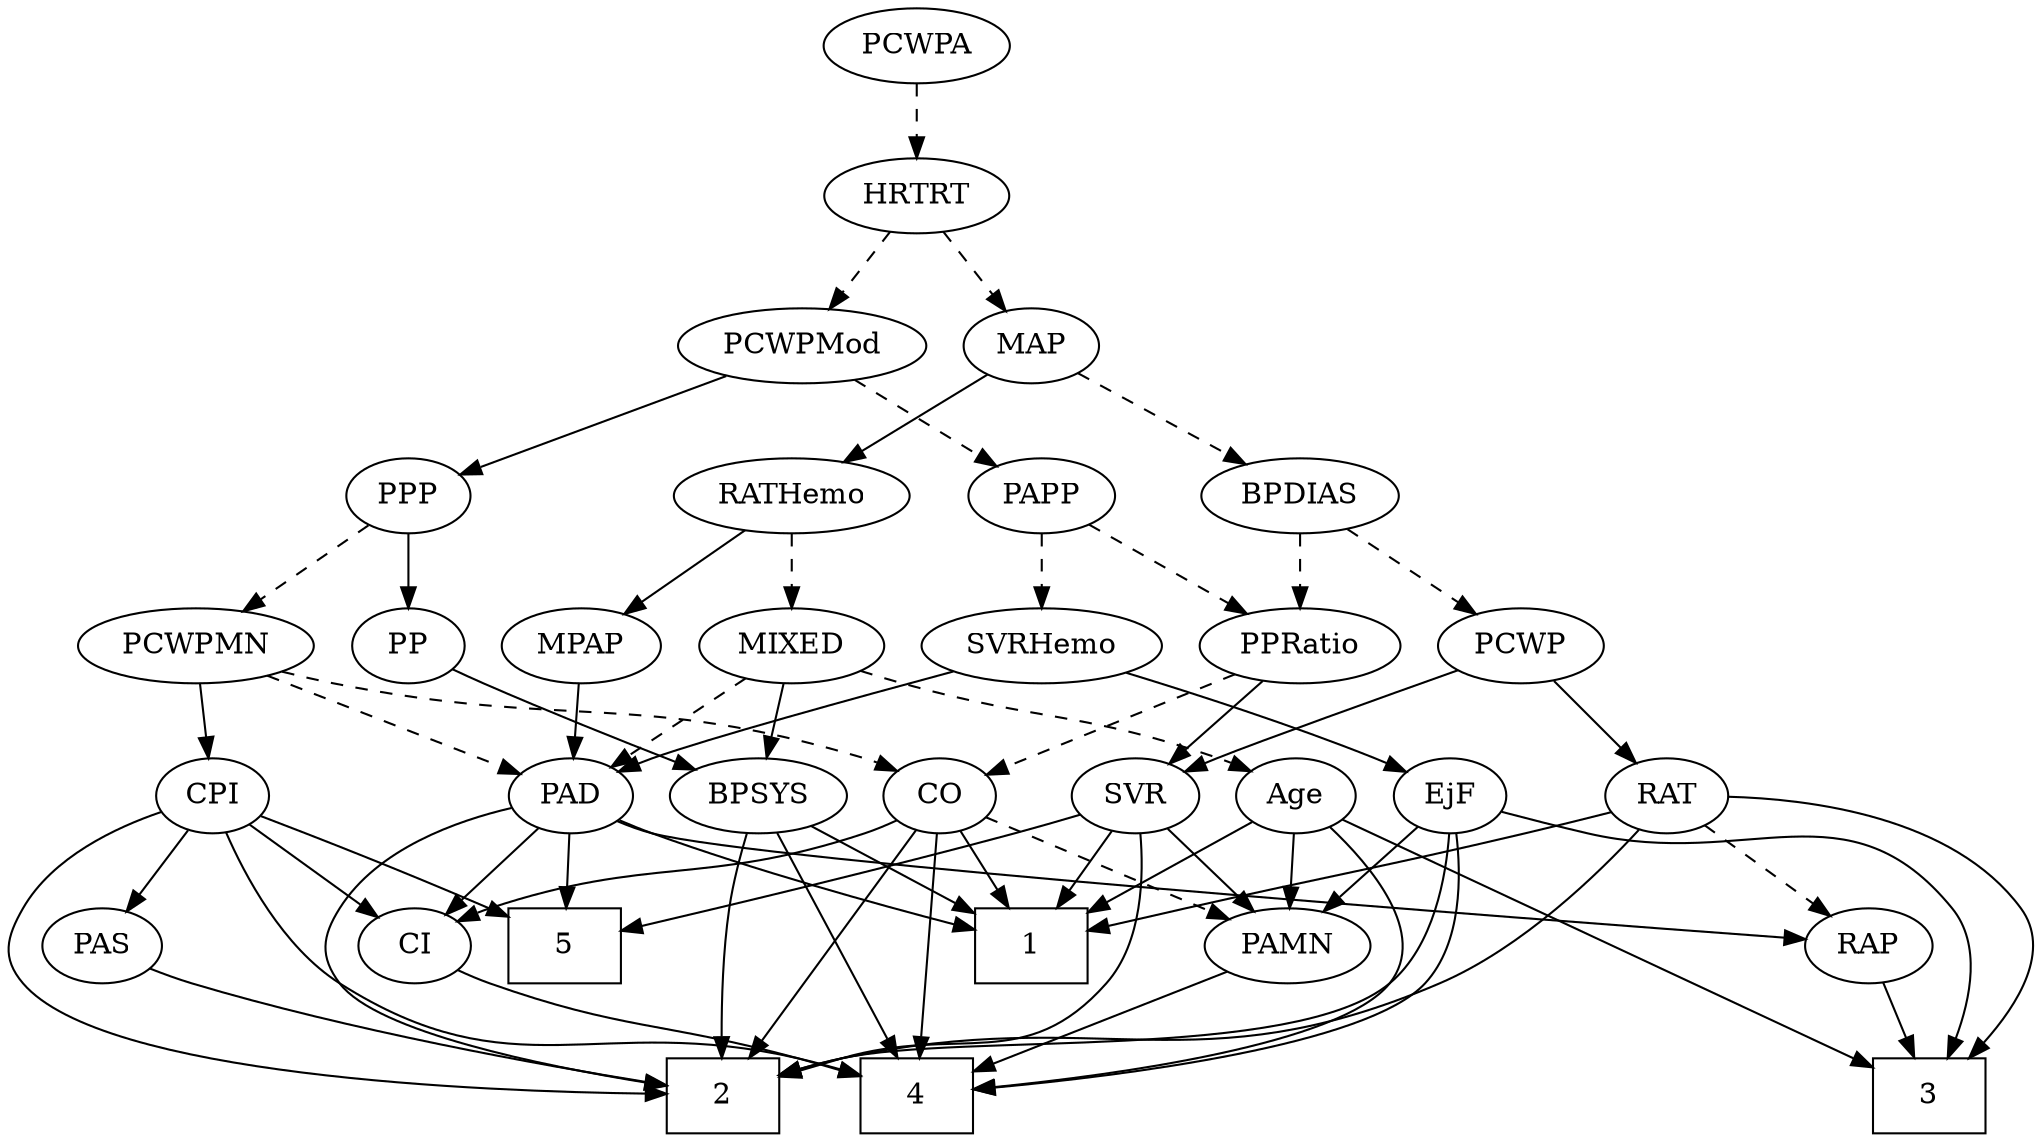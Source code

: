 strict digraph {
	graph [bb="0,0,976.13,540"];
	node [label="\N"];
	1	[height=0.5,
		pos="509,90",
		shape=box,
		width=0.75];
	2	[height=0.5,
		pos="361,18",
		shape=box,
		width=0.75];
	3	[height=0.5,
		pos="928,18",
		shape=box,
		width=0.75];
	4	[height=0.5,
		pos="454,18",
		shape=box,
		width=0.75];
	5	[height=0.5,
		pos="285,90",
		shape=box,
		width=0.75];
	RAP	[height=0.5,
		pos="900,90",
		width=0.77632];
	RAP -> 3	[pos="e,921.02,36.447 906.64,72.411 909.82,64.454 913.71,54.722 917.3,45.756",
		style=solid];
	PAS	[height=0.5,
		pos="27,90",
		width=0.75];
	PAS -> 2	[pos="e,333.89,21.936 48.817,78.94 54.929,76.402 61.642,73.87 68,72 157.92,45.557 267.44,29.985 323.7,23.149",
		style=solid];
	PAD	[height=0.5,
		pos="294,162",
		width=0.79437];
	PAD -> 1	[pos="e,481.77,97.824 316.09,150.23 320.95,148.04 326.1,145.84 331,144 378.86,125.98 435.73,109.95 472.08,100.36",
		style=solid];
	PAD -> 2	[pos="e,333.67,22.833 266.44,157.14 238.49,151.6 196.64,138.45 177,108 168.33,94.553 167.38,84.784 177,72 194.6,48.615 275.04,32.326 323.54,\
24.434",
		style=solid];
	PAD -> 5	[pos="e,287.2,108.1 291.78,143.7 290.78,135.98 289.59,126.71 288.49,118.11",
		style=solid];
	PAD -> RAP	[pos="e,872.17,93.039 315.46,149.67 320.44,147.45 325.81,145.39 331,144 382.11,130.31 743.1,102.64 862.08,93.787",
		style=solid];
	CI	[height=0.5,
		pos="213,90",
		width=0.75];
	PAD -> CI	[pos="e,228.82,104.67 277.61,146.83 265.82,136.64 249.74,122.75 236.57,111.37",
		style=solid];
	PAMN	[height=0.5,
		pos="628,90",
		width=1.011];
	PAMN -> 4	[pos="e,481.16,29.925 600.43,77.908 570.82,65.995 523.61,47.002 490.83,33.816",
		style=solid];
	PCWP	[height=0.5,
		pos="697,234",
		width=0.97491];
	SVR	[height=0.5,
		pos="559,162",
		width=0.77632];
	PCWP -> SVR	[pos="e,580.5,173.9 672.96,220.81 649.82,209.07 614.72,191.26 589.59,178.52",
		style=solid];
	RAT	[height=0.5,
		pos="806,162",
		width=0.75827];
	PCWP -> RAT	[pos="e,786.87,175.28 718.02,219.5 735.21,208.46 759.67,192.75 778.44,180.7",
		style=solid];
	PCWPMod	[height=0.5,
		pos="391,378",
		width=1.4443];
	PPP	[height=0.5,
		pos="215,306",
		width=0.75];
	PCWPMod -> PPP	[pos="e,237.73,316.04 358.31,364 326.64,351.4 278.91,332.42 247.36,319.87",
		style=solid];
	PAPP	[height=0.5,
		pos="496,306",
		width=0.88464];
	PCWPMod -> PAPP	[pos="e,476.09,320.27 413.78,361.81 429.6,351.26 450.79,337.14 467.69,325.87",
		style=dashed];
	PCWPA	[height=0.5,
		pos="441,522",
		width=1.1555];
	HRTRT	[height=0.5,
		pos="441,450",
		width=1.1013];
	PCWPA -> HRTRT	[pos="e,441,468.1 441,503.7 441,495.98 441,486.71 441,478.11",
		style=dashed];
	PCWPMN	[height=0.5,
		pos="120,234",
		width=1.3902];
	PCWPMN -> PAD	[pos="e,270.49,172.46 152.32,220 183.27,207.55 229.75,188.85 260.94,176.3",
		style=dashed];
	CO	[height=0.5,
		pos="461,162",
		width=0.75];
	PCWPMN -> CO	[pos="e,440.48,173.97 156.63,221.62 163.99,219.56 171.71,217.58 179,216 287,192.65 319.22,211.94 425,180 426.94,179.42 428.9,178.74 430.86,\
178.01",
		style=dashed];
	CPI	[height=0.5,
		pos="120,162",
		width=0.75];
	PCWPMN -> CPI	[pos="e,120,180.1 120,215.7 120,207.98 120,198.71 120,190.11",
		style=solid];
	CO -> 1	[pos="e,497.14,108.29 471.89,145.12 477.65,136.72 484.87,126.2 491.4,116.67",
		style=solid];
	CO -> 2	[pos="e,373.07,36.133 449.92,145.26 432.77,120.92 399.66,73.891 379.03,44.607",
		style=solid];
	CO -> 4	[pos="e,454.85,36.189 460.16,143.87 458.96,119.67 456.77,75.211 455.35,46.393",
		style=solid];
	CO -> PAMN	[pos="e,601.03,102.31 483.18,151.7 510.87,140.09 558.64,120.07 591.7,106.22",
		style=dashed];
	CO -> CI	[pos="e,233.59,101.76 440.41,150.24 435.46,147.95 430.12,145.7 425,144 349.25,118.77 324.75,133.23 249,108 247.08,107.36 245.13,106.65 \
243.18,105.88",
		style=solid];
	CI -> 4	[pos="e,426.83,27.413 233.64,78.38 238.59,76.078 243.92,73.797 249,72 312.82,49.431 331.65,53.68 397,36 403.56,34.224 410.52,32.237 417.24,\
30.265",
		style=solid];
	SVRHemo	[height=0.5,
		pos="496,234",
		width=1.3902];
	SVRHemo -> PAD	[pos="e,316.12,173.69 457.87,222.17 424.13,212.25 373.77,196.62 331,180 329.17,179.29 327.3,178.53 325.43,177.75",
		style=solid];
	EjF	[height=0.5,
		pos="704,162",
		width=0.75];
	SVRHemo -> EjF	[pos="e,682.9,173.58 533.56,222.11 576.31,209.59 643.38,189.55 668,180 669.84,179.29 671.71,178.52 673.59,177.73",
		style=solid];
	MIXED	[height=0.5,
		pos="388,234",
		width=1.1193];
	MIXED -> PAD	[pos="e,311.69,176.17 368.07,218.15 354.1,207.75 335.3,193.75 320.13,182.46",
		style=dashed];
	BPSYS	[height=0.5,
		pos="378,162",
		width=1.0471];
	MIXED -> BPSYS	[pos="e,380.44,180.1 385.53,215.7 384.43,207.98 383.1,198.71 381.87,190.11",
		style=solid];
	Age	[height=0.5,
		pos="632,162",
		width=0.75];
	MIXED -> Age	[pos="e,611.38,173.68 418.15,221.95 424.35,219.85 430.85,217.76 437,216 506.67,196.09 527.5,203.61 596,180 597.91,179.34 599.86,178.61 \
601.8,177.83",
		style=dashed];
	BPSYS -> 1	[pos="e,481.63,105.63 402.33,148 422.1,137.43 450.29,122.37 472.72,110.39",
		style=solid];
	BPSYS -> 2	[pos="e,360.44,36.164 372.47,144.02 369.38,133.72 365.8,120.24 364,108 360.98,87.48 360.3,64.025 360.34,46.347",
		style=solid];
	BPSYS -> 4	[pos="e,444.72,36.346 386.87,144.43 399.88,120.11 424.3,74.498 439.82,45.492",
		style=solid];
	BPDIAS	[height=0.5,
		pos="604,306",
		width=1.1735];
	BPDIAS -> PCWP	[pos="e,678.13,249.21 624.18,289.81 637.58,279.73 655.32,266.37 669.94,255.37",
		style=dashed];
	PPRatio	[height=0.5,
		pos="604,234",
		width=1.1013];
	BPDIAS -> PPRatio	[pos="e,604,252.1 604,287.7 604,279.98 604,270.71 604,262.11",
		style=dashed];
	HRTRT -> PCWPMod	[pos="e,402.88,395.63 429.4,432.76 423.31,424.23 415.7,413.58 408.87,404.02",
		style=dashed];
	MAP	[height=0.5,
		pos="492,378",
		width=0.84854];
	HRTRT -> MAP	[pos="e,480.24,395.15 452.83,432.76 459.2,424.02 467.19,413.05 474.29,403.31",
		style=dashed];
	RATHemo	[height=0.5,
		pos="388,306",
		width=1.3721];
	RATHemo -> MIXED	[pos="e,388,252.1 388,287.7 388,279.98 388,270.71 388,262.11",
		style=dashed];
	MPAP	[height=0.5,
		pos="295,234",
		width=0.97491];
	RATHemo -> MPAP	[pos="e,314,249.3 367.36,289.46 354.03,279.43 336.54,266.27 322.1,255.4",
		style=solid];
	MAP -> BPDIAS	[pos="e,581.17,321.27 512.28,364.32 529.12,353.8 553.35,338.66 572.68,326.58",
		style=dashed];
	MAP -> RATHemo	[pos="e,410.36,322.05 472.44,363.83 457.41,353.72 436.35,339.55 419.03,327.89",
		style=solid];
	MPAP -> PAD	[pos="e,294.24,180.1 294.75,215.7 294.64,207.98 294.51,198.71 294.39,190.11",
		style=solid];
	CPI -> 2	[pos="e,333.83,20.464 110.81,144.94 101.04,125.49 89.121,92.748 106,72 133.03,38.774 259.71,25.699 323.74,21.147",
		style=solid];
	CPI -> 4	[pos="e,426.93,27.842 125.87,144.14 133.96,123.56 150.63,89.34 177,72 259.78,17.563 300.44,58.204 397,36 403.63,34.476 410.61,32.612 417.34,\
30.682",
		style=solid];
	CPI -> 5	[pos="e,257.94,103.96 142.99,151.97 167.13,142.39 206.39,126.58 248.6,108.07",
		style=solid];
	CPI -> PAS	[pos="e,44.414,104.11 102.51,147.83 88.478,137.27 68.584,122.3 52.738,110.37",
		style=solid];
	CPI -> CI	[pos="e,195.59,104.11 137.49,147.83 151.52,137.27 171.42,122.3 187.26,110.37",
		style=solid];
	PP	[height=0.5,
		pos="215,234",
		width=0.75];
	PP -> BPSYS	[pos="e,350.1,174.22 236.25,222.77 241.08,220.5 246.2,218.13 251,216 281.01,202.66 315.4,188.37 340.82,177.99",
		style=solid];
	PPP -> PCWPMN	[pos="e,140.96,250.45 197.58,292.16 184.11,282.24 165.16,268.27 149.36,256.63",
		style=dashed];
	PPP -> PP	[pos="e,215,252.1 215,287.7 215,279.98 215,270.71 215,262.11",
		style=solid];
	PAPP -> SVRHemo	[pos="e,496,252.1 496,287.7 496,279.98 496,270.71 496,262.11",
		style=dashed];
	PAPP -> PPRatio	[pos="e,582.19,249.14 516.06,292 532.21,281.53 555.16,266.65 573.57,254.72",
		style=dashed];
	SVR -> 1	[pos="e,521.47,108.46 547.9,145.46 541.85,136.99 534.2,126.29 527.3,116.61",
		style=solid];
	SVR -> 2	[pos="e,388.23,27.204 561.32,144 563.02,124.23 562.54,91.781 545,72 506.08,28.098 474.33,52.384 418,36 411.47,34.101 404.53,32.054 397.82,\
30.062",
		style=solid];
	SVR -> 5	[pos="e,312.16,97.581 533.7,153.92 522.47,150.82 509.09,147.17 497,144 435.8,127.96 364.38,110.33 322.02,99.986",
		style=solid];
	SVR -> PAMN	[pos="e,612.76,106.46 573.3,146.5 582.66,137 595.09,124.38 605.74,113.58",
		style=solid];
	RAT -> 1	[pos="e,536.06,97.22 780.97,154.38 768.65,151.17 753.57,147.3 740,144 670.44,127.07 652.77,124.01 583,108 570.98,105.24 557.85,102.23 \
546.04,99.513",
		style=solid];
	RAT -> 2	[pos="e,388.02,28.036 793.08,146.03 774.4,125.5 737.69,89.182 698,72 582.86,22.153 540.74,62.015 418,36 411.35,34.59 404.35,32.781 397.62,\
30.871",
		style=solid];
	RAT -> 3	[pos="e,946.44,36.102 833.35,161.24 871.24,159.91 938.57,151.19 970,108 984.51,88.055 969.3,62.3 953.27,43.631",
		style=solid];
	RAT -> RAP	[pos="e,882.4,104.11 823.68,147.83 837.86,137.27 857.97,122.3 873.99,110.37",
		style=dashed];
	PPRatio -> CO	[pos="e,482.05,173.31 578.1,220.32 553.7,208.38 517.12,190.47 491.35,177.86",
		style=dashed];
	PPRatio -> SVR	[pos="e,569.28,178.99 593.34,216.41 587.82,207.83 580.98,197.19 574.86,187.67",
		style=solid];
	Age -> 1	[pos="e,536.38,106.58 611.96,149.6 593.98,139.36 567.13,124.08 545.36,111.69",
		style=solid];
	Age -> 3	[pos="e,900.61,32.138 653.29,150.79 703.34,126.77 828.99,66.496 891.5,36.508",
		style=solid];
	Age -> 4	[pos="e,481.36,21.488 647.25,146.94 665.49,128.4 691.41,95.397 673,72 650.8,43.782 547.82,28.78 491.34,22.55",
		style=solid];
	Age -> PAMN	[pos="e,628.98,108.1 631.01,143.7 630.57,135.98 630.04,126.71 629.55,118.11",
		style=solid];
	EjF -> 2	[pos="e,388.04,27.966 703.17,143.96 701.19,123.51 694.62,89.765 673,72 628.79,35.663 473.91,48.212 418,36 411.36,34.549 404.36,32.72 397.63,\
30.803",
		style=solid];
	EjF -> 3	[pos="e,936.27,36.123 728.7,154.39 741.07,151.14 756.3,147.24 770,144 843.89,126.53 889.3,167.08 937,108 950.96,90.713 946.5,64.953 939.86,\
45.588",
		style=solid];
	EjF -> 4	[pos="e,481.32,21.339 706.51,143.83 708.39,123.9 708.08,91.288 690,72 663.32,43.528 551,28.464 491.45,22.345",
		style=solid];
	EjF -> PAMN	[pos="e,644.41,106.11 688.62,146.83 678.09,137.13 663.91,124.08 651.92,113.03",
		style=solid];
}
